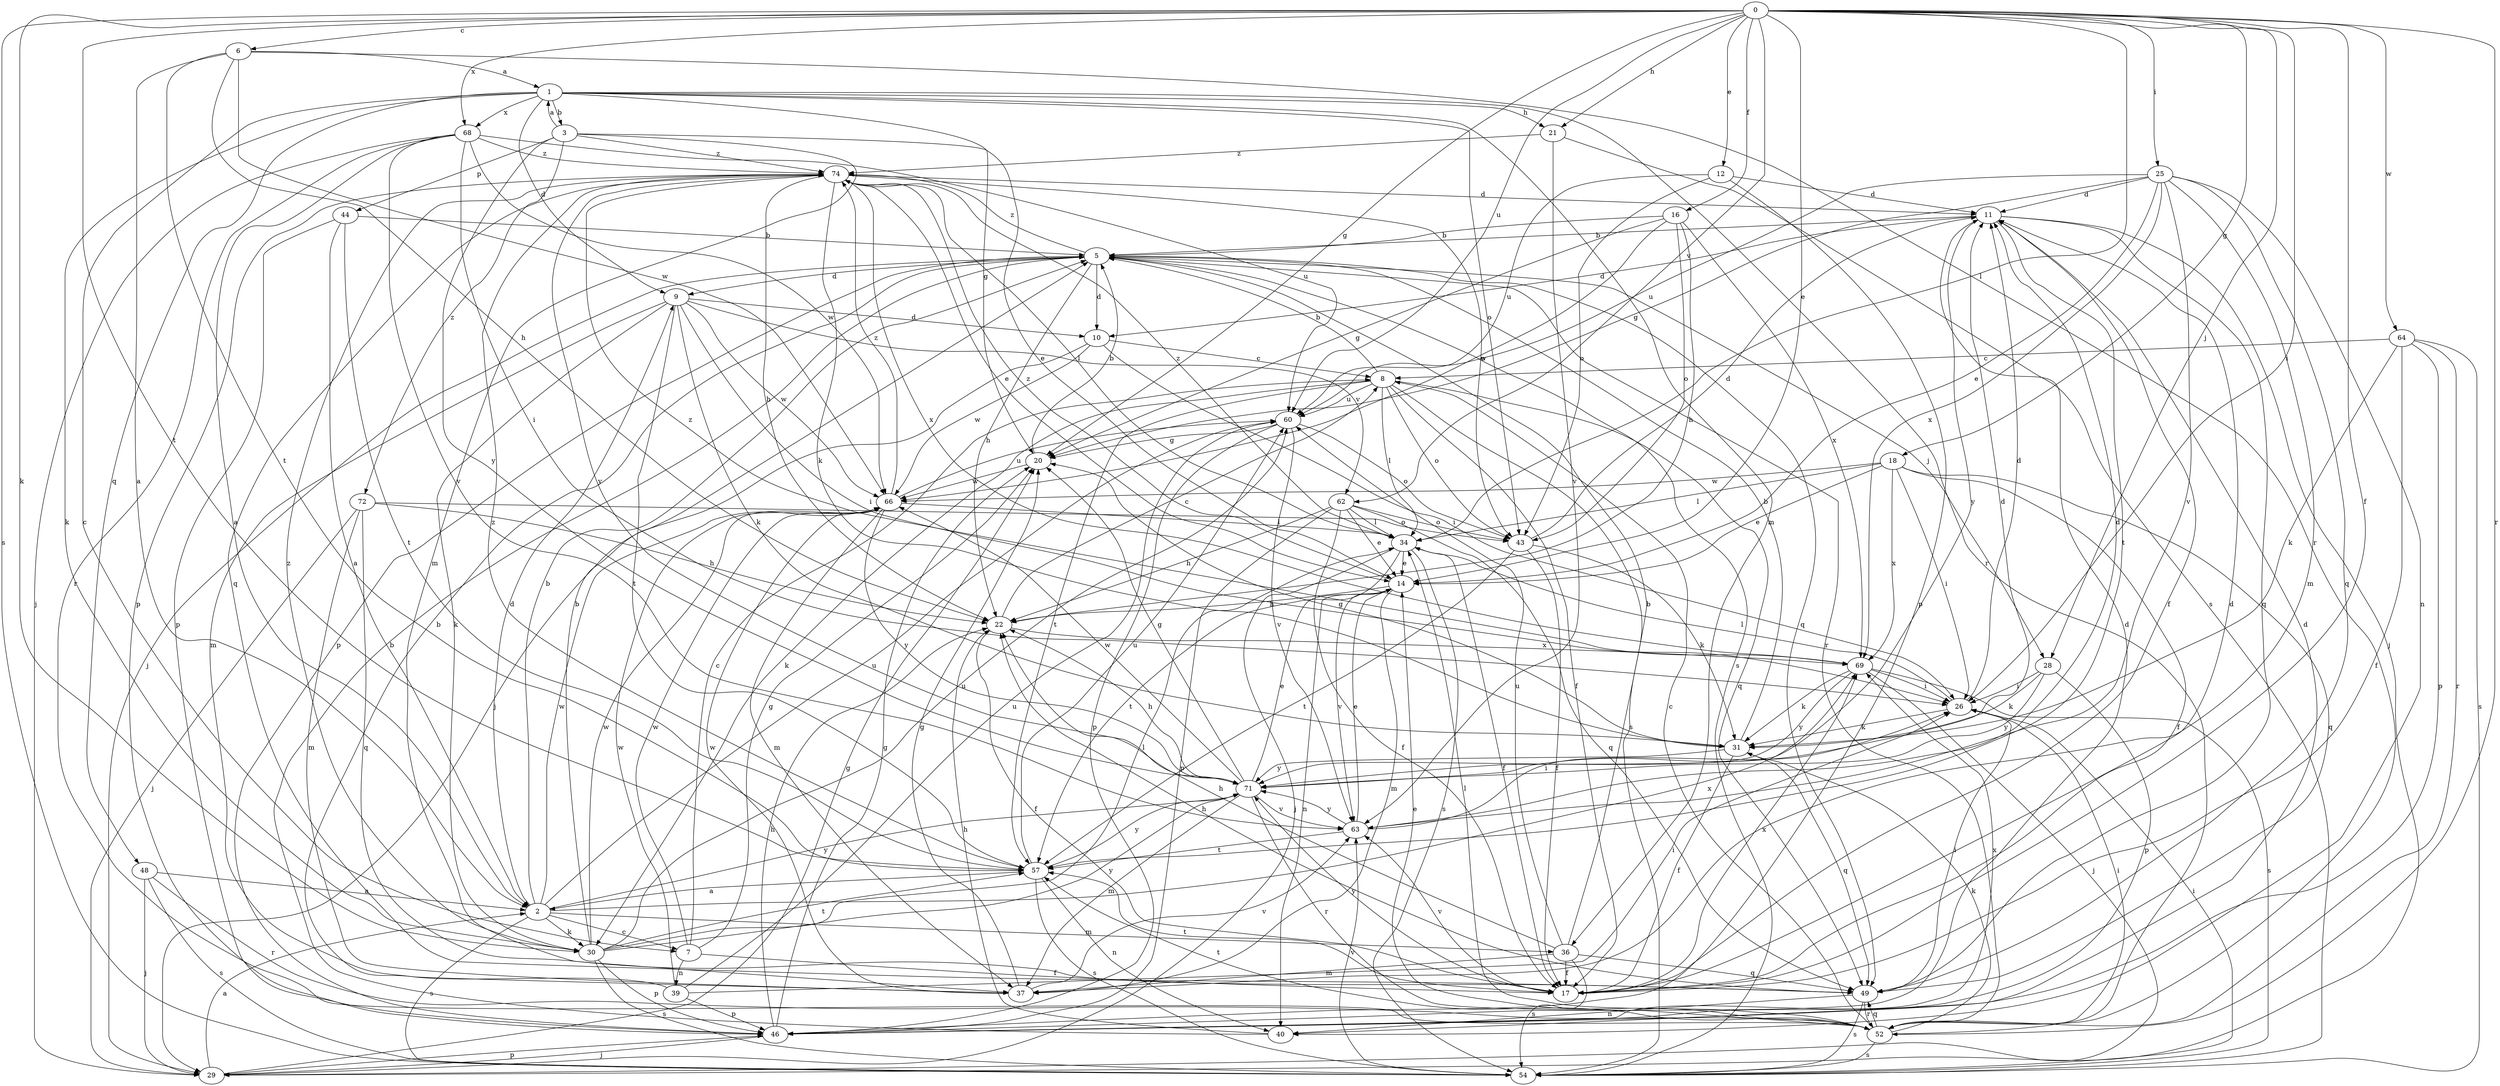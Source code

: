 strict digraph  {
0;
1;
2;
3;
5;
6;
7;
8;
9;
10;
11;
12;
14;
16;
17;
18;
20;
21;
22;
25;
26;
28;
29;
30;
31;
34;
36;
37;
39;
40;
43;
44;
46;
48;
49;
52;
54;
57;
60;
62;
63;
64;
66;
68;
69;
71;
72;
74;
0 -> 6  [label=c];
0 -> 12  [label=e];
0 -> 14  [label=e];
0 -> 16  [label=f];
0 -> 17  [label=f];
0 -> 18  [label=g];
0 -> 20  [label=g];
0 -> 21  [label=h];
0 -> 25  [label=i];
0 -> 26  [label=i];
0 -> 28  [label=j];
0 -> 30  [label=k];
0 -> 34  [label=l];
0 -> 52  [label=r];
0 -> 54  [label=s];
0 -> 57  [label=t];
0 -> 60  [label=u];
0 -> 62  [label=v];
0 -> 64  [label=w];
0 -> 68  [label=x];
1 -> 3  [label=b];
1 -> 7  [label=c];
1 -> 9  [label=d];
1 -> 20  [label=g];
1 -> 21  [label=h];
1 -> 30  [label=k];
1 -> 36  [label=m];
1 -> 43  [label=o];
1 -> 48  [label=q];
1 -> 52  [label=r];
1 -> 68  [label=x];
2 -> 5  [label=b];
2 -> 7  [label=c];
2 -> 9  [label=d];
2 -> 30  [label=k];
2 -> 36  [label=m];
2 -> 54  [label=s];
2 -> 60  [label=u];
2 -> 66  [label=w];
2 -> 69  [label=x];
2 -> 71  [label=y];
3 -> 1  [label=a];
3 -> 14  [label=e];
3 -> 37  [label=m];
3 -> 44  [label=p];
3 -> 71  [label=y];
3 -> 72  [label=z];
3 -> 74  [label=z];
5 -> 9  [label=d];
5 -> 10  [label=d];
5 -> 22  [label=h];
5 -> 28  [label=j];
5 -> 29  [label=j];
5 -> 46  [label=p];
5 -> 49  [label=q];
5 -> 52  [label=r];
5 -> 54  [label=s];
5 -> 74  [label=z];
6 -> 1  [label=a];
6 -> 2  [label=a];
6 -> 22  [label=h];
6 -> 52  [label=r];
6 -> 57  [label=t];
6 -> 66  [label=w];
7 -> 8  [label=c];
7 -> 17  [label=f];
7 -> 20  [label=g];
7 -> 39  [label=n];
7 -> 66  [label=w];
8 -> 5  [label=b];
8 -> 17  [label=f];
8 -> 30  [label=k];
8 -> 34  [label=l];
8 -> 43  [label=o];
8 -> 49  [label=q];
8 -> 54  [label=s];
8 -> 57  [label=t];
8 -> 60  [label=u];
9 -> 10  [label=d];
9 -> 26  [label=i];
9 -> 30  [label=k];
9 -> 31  [label=k];
9 -> 37  [label=m];
9 -> 57  [label=t];
9 -> 62  [label=v];
9 -> 66  [label=w];
10 -> 8  [label=c];
10 -> 26  [label=i];
10 -> 29  [label=j];
10 -> 66  [label=w];
11 -> 5  [label=b];
11 -> 10  [label=d];
11 -> 17  [label=f];
11 -> 29  [label=j];
11 -> 49  [label=q];
11 -> 57  [label=t];
11 -> 71  [label=y];
12 -> 11  [label=d];
12 -> 43  [label=o];
12 -> 46  [label=p];
12 -> 60  [label=u];
14 -> 22  [label=h];
14 -> 37  [label=m];
14 -> 40  [label=n];
14 -> 63  [label=v];
14 -> 74  [label=z];
16 -> 5  [label=b];
16 -> 20  [label=g];
16 -> 22  [label=h];
16 -> 43  [label=o];
16 -> 66  [label=w];
16 -> 69  [label=x];
17 -> 11  [label=d];
17 -> 57  [label=t];
17 -> 63  [label=v];
17 -> 69  [label=x];
17 -> 71  [label=y];
18 -> 14  [label=e];
18 -> 17  [label=f];
18 -> 26  [label=i];
18 -> 34  [label=l];
18 -> 49  [label=q];
18 -> 66  [label=w];
18 -> 69  [label=x];
20 -> 5  [label=b];
20 -> 66  [label=w];
21 -> 54  [label=s];
21 -> 63  [label=v];
21 -> 74  [label=z];
22 -> 8  [label=c];
22 -> 17  [label=f];
22 -> 69  [label=x];
25 -> 11  [label=d];
25 -> 14  [label=e];
25 -> 20  [label=g];
25 -> 37  [label=m];
25 -> 40  [label=n];
25 -> 49  [label=q];
25 -> 60  [label=u];
25 -> 63  [label=v];
25 -> 69  [label=x];
26 -> 11  [label=d];
26 -> 31  [label=k];
26 -> 34  [label=l];
28 -> 26  [label=i];
28 -> 31  [label=k];
28 -> 46  [label=p];
28 -> 71  [label=y];
29 -> 2  [label=a];
29 -> 20  [label=g];
29 -> 46  [label=p];
30 -> 5  [label=b];
30 -> 34  [label=l];
30 -> 46  [label=p];
30 -> 54  [label=s];
30 -> 57  [label=t];
30 -> 60  [label=u];
30 -> 66  [label=w];
30 -> 71  [label=y];
30 -> 74  [label=z];
31 -> 5  [label=b];
31 -> 17  [label=f];
31 -> 20  [label=g];
31 -> 49  [label=q];
31 -> 71  [label=y];
34 -> 14  [label=e];
34 -> 17  [label=f];
34 -> 29  [label=j];
34 -> 54  [label=s];
34 -> 57  [label=t];
34 -> 74  [label=z];
36 -> 5  [label=b];
36 -> 17  [label=f];
36 -> 22  [label=h];
36 -> 37  [label=m];
36 -> 49  [label=q];
36 -> 54  [label=s];
36 -> 60  [label=u];
37 -> 20  [label=g];
37 -> 63  [label=v];
37 -> 66  [label=w];
39 -> 5  [label=b];
39 -> 26  [label=i];
39 -> 46  [label=p];
39 -> 60  [label=u];
39 -> 66  [label=w];
40 -> 5  [label=b];
40 -> 11  [label=d];
40 -> 22  [label=h];
43 -> 11  [label=d];
43 -> 17  [label=f];
43 -> 31  [label=k];
43 -> 57  [label=t];
44 -> 2  [label=a];
44 -> 5  [label=b];
44 -> 46  [label=p];
44 -> 57  [label=t];
46 -> 11  [label=d];
46 -> 20  [label=g];
46 -> 22  [label=h];
46 -> 29  [label=j];
46 -> 69  [label=x];
48 -> 2  [label=a];
48 -> 29  [label=j];
48 -> 52  [label=r];
48 -> 54  [label=s];
49 -> 22  [label=h];
49 -> 26  [label=i];
49 -> 40  [label=n];
49 -> 52  [label=r];
49 -> 54  [label=s];
52 -> 8  [label=c];
52 -> 14  [label=e];
52 -> 26  [label=i];
52 -> 31  [label=k];
52 -> 34  [label=l];
52 -> 49  [label=q];
52 -> 54  [label=s];
52 -> 57  [label=t];
54 -> 26  [label=i];
54 -> 63  [label=v];
57 -> 2  [label=a];
57 -> 40  [label=n];
57 -> 54  [label=s];
57 -> 60  [label=u];
57 -> 71  [label=y];
57 -> 74  [label=z];
60 -> 20  [label=g];
60 -> 43  [label=o];
60 -> 46  [label=p];
60 -> 63  [label=v];
62 -> 14  [label=e];
62 -> 17  [label=f];
62 -> 22  [label=h];
62 -> 34  [label=l];
62 -> 43  [label=o];
62 -> 46  [label=p];
62 -> 49  [label=q];
63 -> 11  [label=d];
63 -> 14  [label=e];
63 -> 26  [label=i];
63 -> 57  [label=t];
63 -> 71  [label=y];
64 -> 8  [label=c];
64 -> 17  [label=f];
64 -> 31  [label=k];
64 -> 46  [label=p];
64 -> 52  [label=r];
64 -> 54  [label=s];
66 -> 34  [label=l];
66 -> 37  [label=m];
66 -> 60  [label=u];
66 -> 71  [label=y];
66 -> 74  [label=z];
68 -> 2  [label=a];
68 -> 26  [label=i];
68 -> 29  [label=j];
68 -> 52  [label=r];
68 -> 60  [label=u];
68 -> 63  [label=v];
68 -> 66  [label=w];
68 -> 74  [label=z];
69 -> 26  [label=i];
69 -> 29  [label=j];
69 -> 31  [label=k];
69 -> 54  [label=s];
69 -> 71  [label=y];
69 -> 74  [label=z];
71 -> 11  [label=d];
71 -> 14  [label=e];
71 -> 20  [label=g];
71 -> 22  [label=h];
71 -> 37  [label=m];
71 -> 52  [label=r];
71 -> 63  [label=v];
71 -> 66  [label=w];
72 -> 22  [label=h];
72 -> 29  [label=j];
72 -> 37  [label=m];
72 -> 43  [label=o];
72 -> 49  [label=q];
74 -> 11  [label=d];
74 -> 14  [label=e];
74 -> 22  [label=h];
74 -> 31  [label=k];
74 -> 34  [label=l];
74 -> 43  [label=o];
74 -> 46  [label=p];
74 -> 49  [label=q];
74 -> 69  [label=x];
74 -> 71  [label=y];
}
